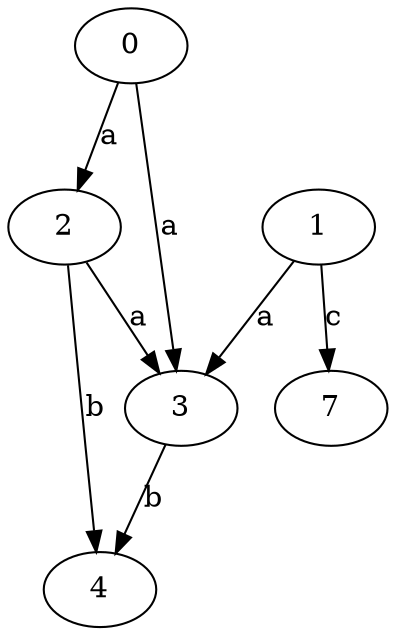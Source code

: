 strict digraph  {
2;
3;
0;
1;
4;
7;
2 -> 3  [label=a];
2 -> 4  [label=b];
3 -> 4  [label=b];
0 -> 2  [label=a];
0 -> 3  [label=a];
1 -> 3  [label=a];
1 -> 7  [label=c];
}

